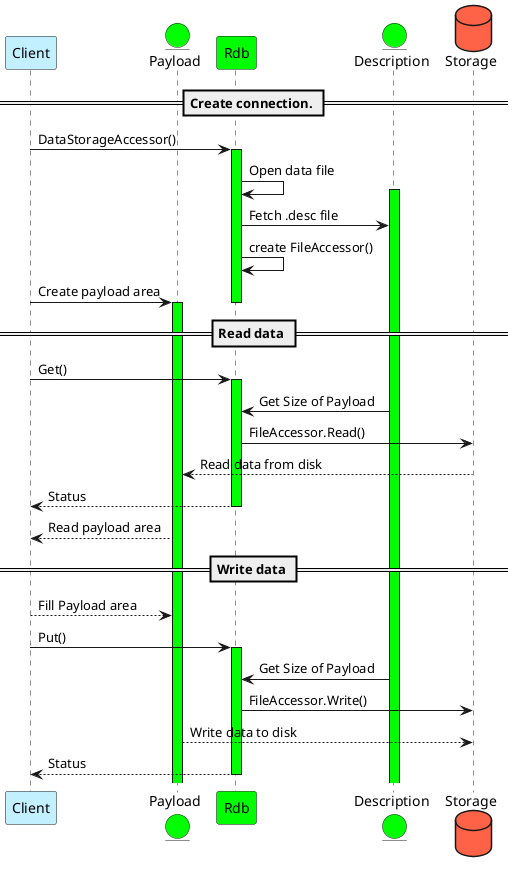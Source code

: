 @startuml

participant  Client #Application
Entity       Payload #Lime
participant  Rdb #Lime
Entity       Description #Lime
database     Storage #Tomato

== Create connection. ==

Client -> Rdb : DataStorageAccessor() 
Activate Rdb #Lime
Rdb -> Rdb: Open data file
Activate Description #Lime
Rdb -> Description : Fetch .desc file
Rdb -> Rdb : create FileAccessor()
Client -> Payload: Create payload area
deactivate Rdb
Activate Payload #Lime

== Read data ==

Client -> Rdb : Get()
Activate Rdb #Lime
Description -> Rdb : Get Size of Payload
Rdb -> Storage : FileAccessor.Read()
Storage --> Payload : Read data from disk
Rdb --> Client : Status
deactivate Rdb
Payload --> Client : Read payload area


== Write data ==

Client --> Payload: Fill Payload area
Client -> Rdb: Put()
Activate Rdb #Lime
Description -> Rdb : Get Size of Payload
Rdb -> Storage : FileAccessor.Write()
Payload --> Storage: Write data to disk
Rdb --> Client : Status
deactivate Rdb

@enduml
